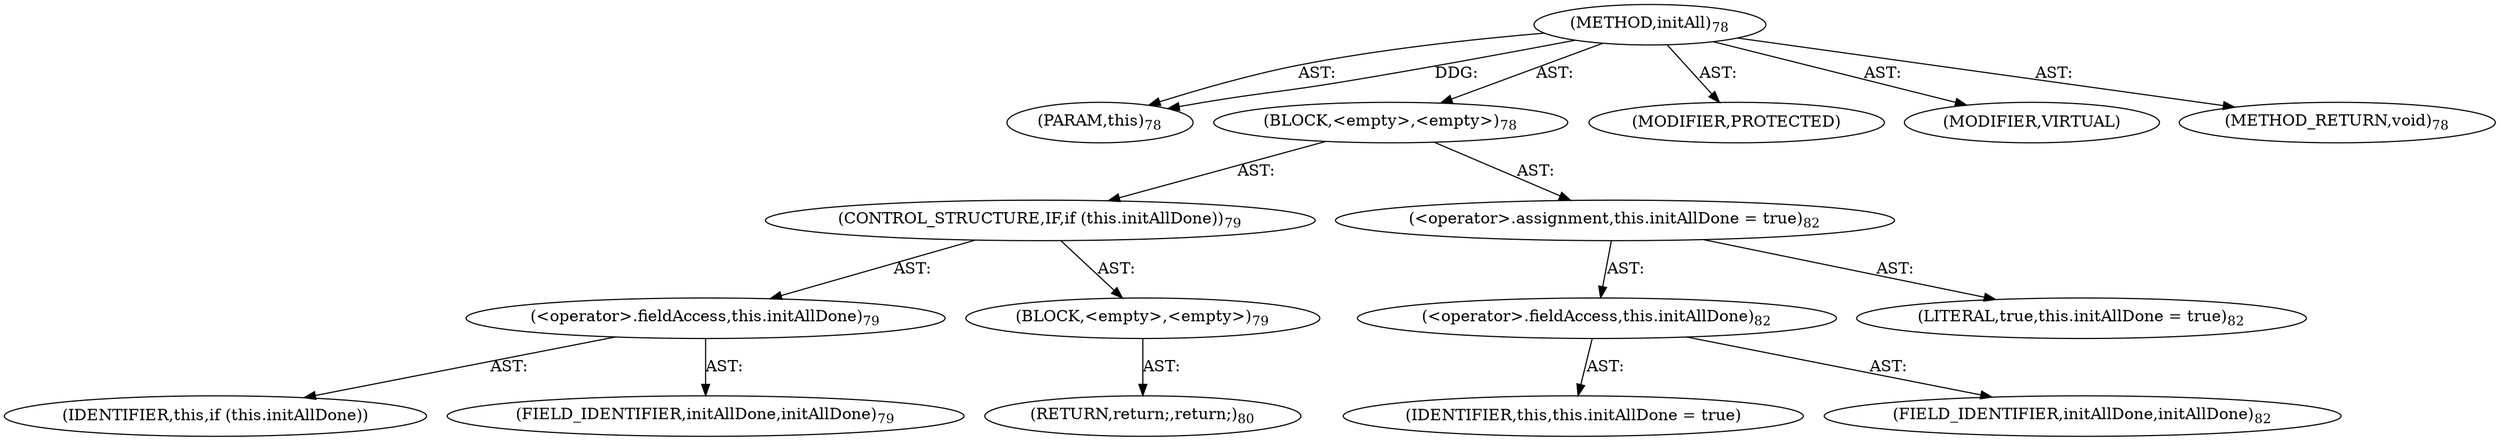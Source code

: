 digraph "initAll" {  
"111669149697" [label = <(METHOD,initAll)<SUB>78</SUB>> ]
"115964117000" [label = <(PARAM,this)<SUB>78</SUB>> ]
"25769803777" [label = <(BLOCK,&lt;empty&gt;,&lt;empty&gt;)<SUB>78</SUB>> ]
"47244640256" [label = <(CONTROL_STRUCTURE,IF,if (this.initAllDone))<SUB>79</SUB>> ]
"30064771075" [label = <(&lt;operator&gt;.fieldAccess,this.initAllDone)<SUB>79</SUB>> ]
"68719476745" [label = <(IDENTIFIER,this,if (this.initAllDone))> ]
"55834574849" [label = <(FIELD_IDENTIFIER,initAllDone,initAllDone)<SUB>79</SUB>> ]
"25769803778" [label = <(BLOCK,&lt;empty&gt;,&lt;empty&gt;)<SUB>79</SUB>> ]
"146028888064" [label = <(RETURN,return;,return;)<SUB>80</SUB>> ]
"30064771076" [label = <(&lt;operator&gt;.assignment,this.initAllDone = true)<SUB>82</SUB>> ]
"30064771077" [label = <(&lt;operator&gt;.fieldAccess,this.initAllDone)<SUB>82</SUB>> ]
"68719476746" [label = <(IDENTIFIER,this,this.initAllDone = true)> ]
"55834574850" [label = <(FIELD_IDENTIFIER,initAllDone,initAllDone)<SUB>82</SUB>> ]
"90194313217" [label = <(LITERAL,true,this.initAllDone = true)<SUB>82</SUB>> ]
"133143986179" [label = <(MODIFIER,PROTECTED)> ]
"133143986180" [label = <(MODIFIER,VIRTUAL)> ]
"128849018881" [label = <(METHOD_RETURN,void)<SUB>78</SUB>> ]
  "111669149697" -> "115964117000"  [ label = "AST: "] 
  "111669149697" -> "25769803777"  [ label = "AST: "] 
  "111669149697" -> "133143986179"  [ label = "AST: "] 
  "111669149697" -> "133143986180"  [ label = "AST: "] 
  "111669149697" -> "128849018881"  [ label = "AST: "] 
  "25769803777" -> "47244640256"  [ label = "AST: "] 
  "25769803777" -> "30064771076"  [ label = "AST: "] 
  "47244640256" -> "30064771075"  [ label = "AST: "] 
  "47244640256" -> "25769803778"  [ label = "AST: "] 
  "30064771075" -> "68719476745"  [ label = "AST: "] 
  "30064771075" -> "55834574849"  [ label = "AST: "] 
  "25769803778" -> "146028888064"  [ label = "AST: "] 
  "30064771076" -> "30064771077"  [ label = "AST: "] 
  "30064771076" -> "90194313217"  [ label = "AST: "] 
  "30064771077" -> "68719476746"  [ label = "AST: "] 
  "30064771077" -> "55834574850"  [ label = "AST: "] 
  "111669149697" -> "115964117000"  [ label = "DDG: "] 
}
